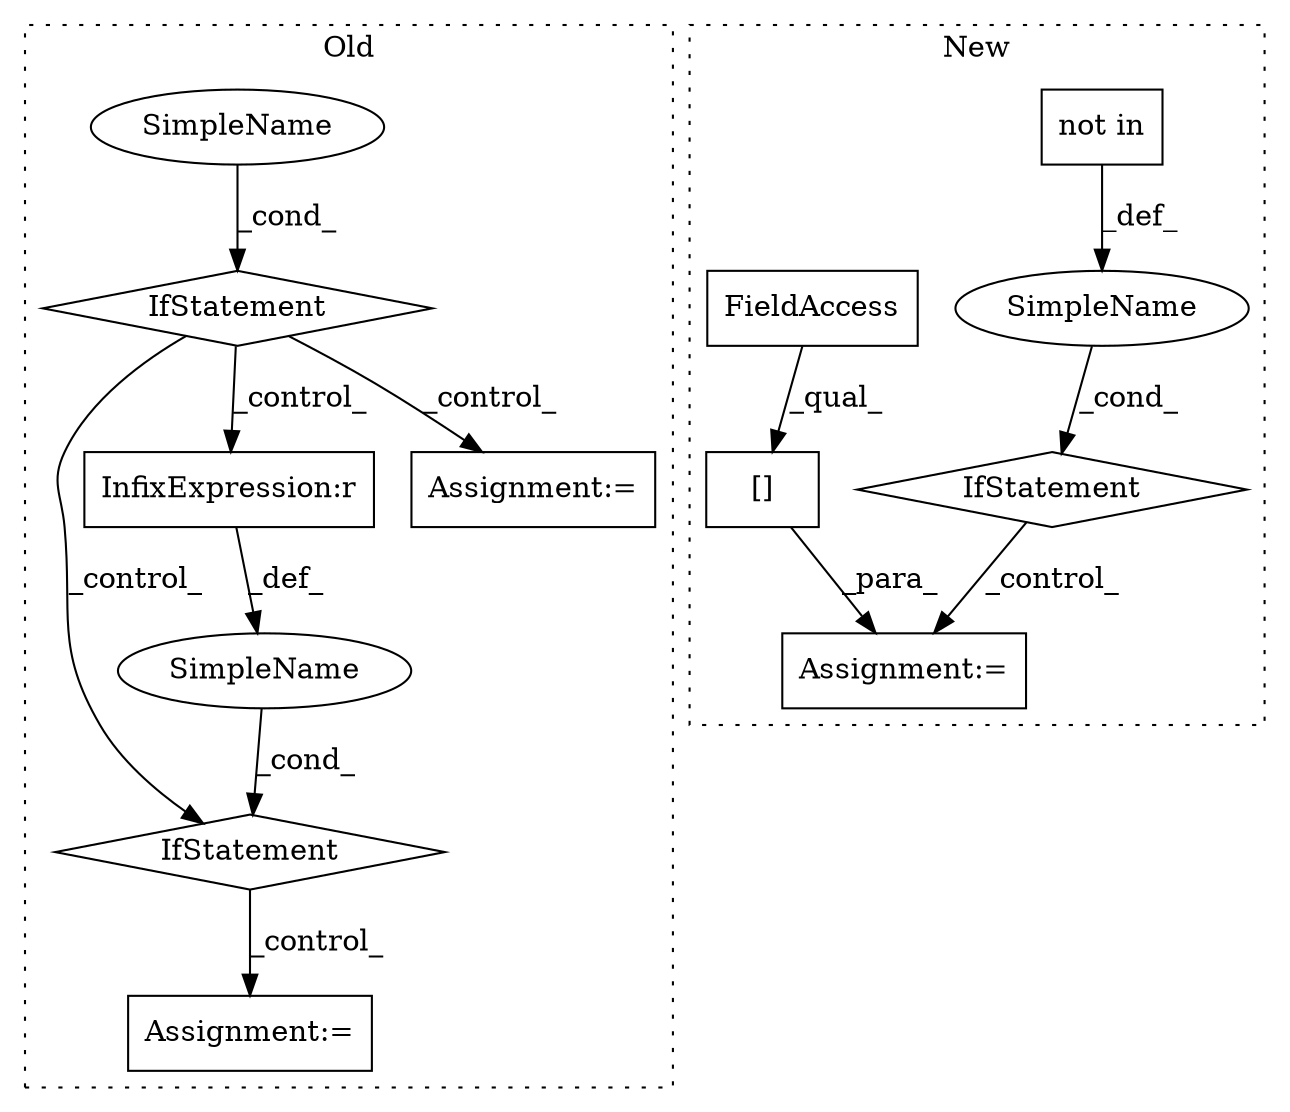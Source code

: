 digraph G {
subgraph cluster0 {
1 [label="IfStatement" a="25" s="3556,3585" l="4,2" shape="diamond"];
6 [label="Assignment:=" a="7" s="3732" l="2" shape="box"];
7 [label="SimpleName" a="42" s="" l="" shape="ellipse"];
8 [label="InfixExpression:r" a="27" s="3577" l="4" shape="box"];
9 [label="SimpleName" a="42" s="" l="" shape="ellipse"];
10 [label="IfStatement" a="25" s="2333,2351" l="4,2" shape="diamond"];
11 [label="Assignment:=" a="7" s="2402" l="1" shape="box"];
label = "Old";
style="dotted";
}
subgraph cluster1 {
2 [label="not in" a="108" s="2369" l="43" shape="box"];
3 [label="IfStatement" a="25" s="2357,2412" l="12,2" shape="diamond"];
4 [label="Assignment:=" a="7" s="2558" l="1" shape="box"];
5 [label="SimpleName" a="42" s="" l="" shape="ellipse"];
12 [label="[]" a="2" s="2559,2595" l="32,1" shape="box"];
13 [label="FieldAccess" a="22" s="2559" l="31" shape="box"];
label = "New";
style="dotted";
}
1 -> 6 [label="_control_"];
2 -> 5 [label="_def_"];
3 -> 4 [label="_control_"];
5 -> 3 [label="_cond_"];
7 -> 1 [label="_cond_"];
8 -> 7 [label="_def_"];
9 -> 10 [label="_cond_"];
10 -> 11 [label="_control_"];
10 -> 8 [label="_control_"];
10 -> 1 [label="_control_"];
12 -> 4 [label="_para_"];
13 -> 12 [label="_qual_"];
}